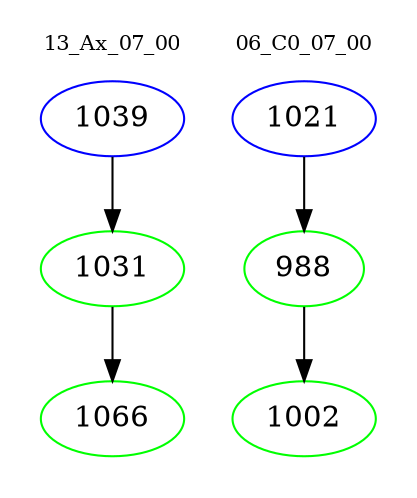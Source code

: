 digraph{
subgraph cluster_0 {
color = white
label = "13_Ax_07_00";
fontsize=10;
T0_1039 [label="1039", color="blue"]
T0_1039 -> T0_1031 [color="black"]
T0_1031 [label="1031", color="green"]
T0_1031 -> T0_1066 [color="black"]
T0_1066 [label="1066", color="green"]
}
subgraph cluster_1 {
color = white
label = "06_C0_07_00";
fontsize=10;
T1_1021 [label="1021", color="blue"]
T1_1021 -> T1_988 [color="black"]
T1_988 [label="988", color="green"]
T1_988 -> T1_1002 [color="black"]
T1_1002 [label="1002", color="green"]
}
}
